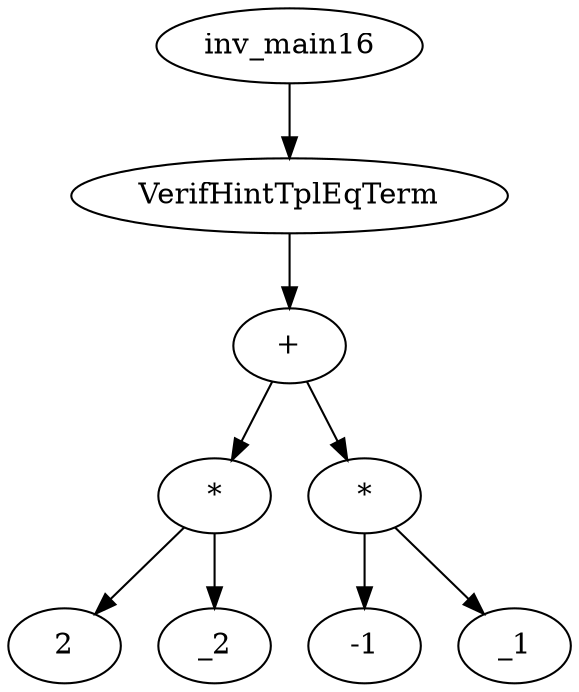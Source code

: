 digraph dag {
0 [label="inv_main16"];
1 [label="VerifHintTplEqTerm"];
2 [label="+"];
3 [label="*"];
4 [label="2"];
5 [label="_2"];
6 [label="*"];
7 [label="-1"];
8 [label="_1"];
0->1[label=""]
1->2[label=""]
2->3[label=""]
2 -> 6[label=""]
3->5[label=""]
3 -> 4[label=""]
6->8[label=""]
6 -> 7[label=""]
}
